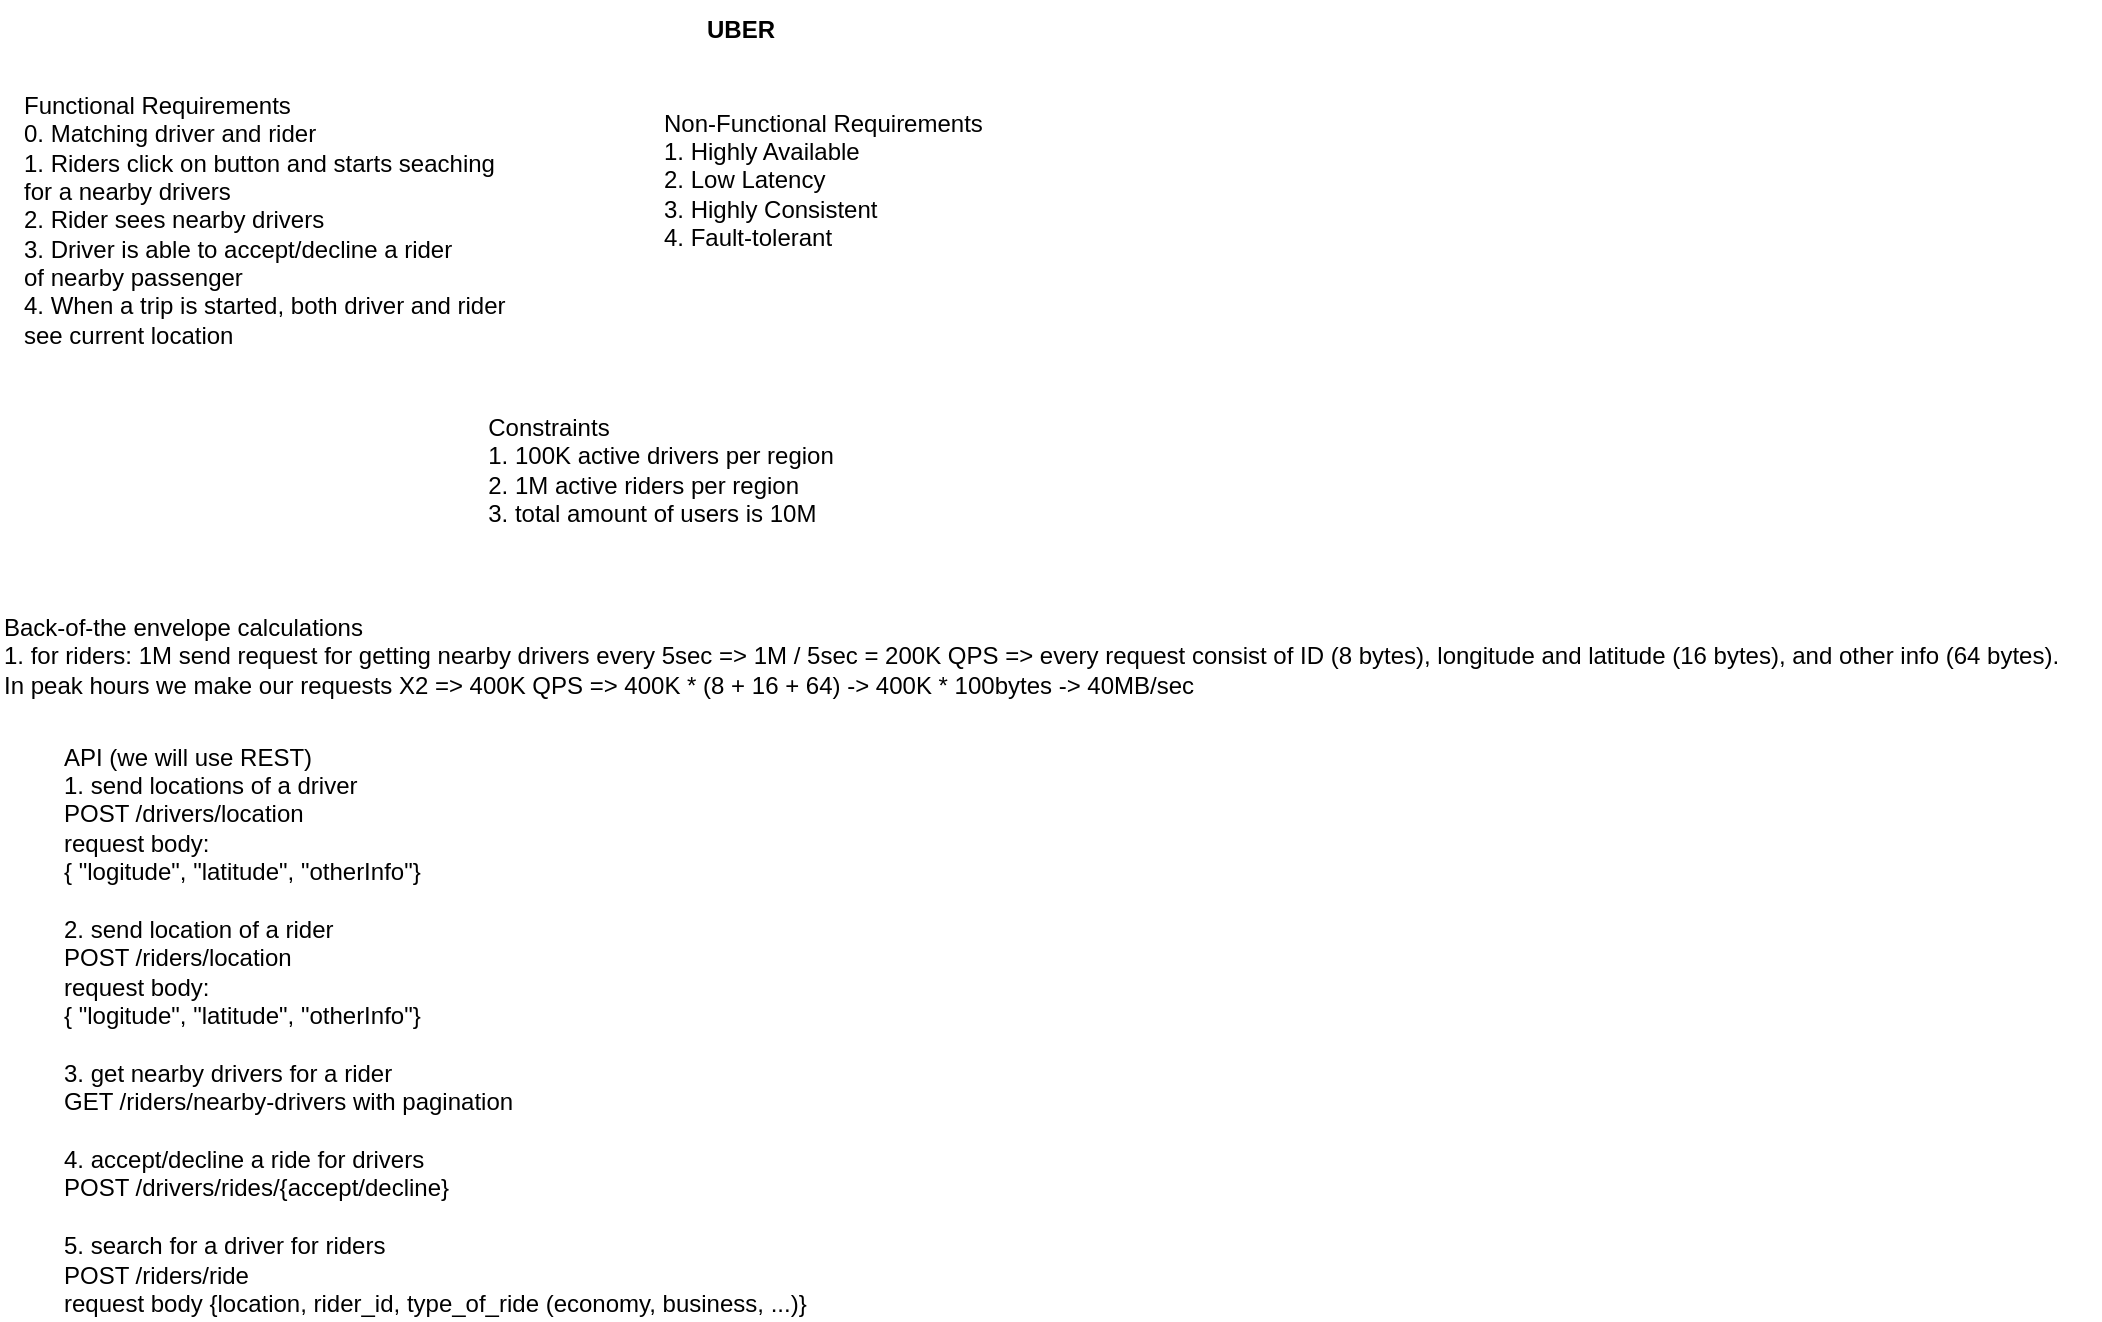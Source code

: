 <mxfile version="21.2.2" type="github">
  <diagram name="Page-1" id="7oI3Zf5R3Nd0XWc2zMu_">
    <mxGraphModel dx="1247" dy="699" grid="1" gridSize="10" guides="1" tooltips="1" connect="1" arrows="1" fold="1" page="1" pageScale="1" pageWidth="827" pageHeight="1169" math="0" shadow="0">
      <root>
        <mxCell id="0" />
        <mxCell id="1" parent="0" />
        <mxCell id="cP32iMzOHFm_Vph5NZdT-1" value="&lt;b&gt;UBER&lt;/b&gt;" style="text;html=1;align=center;verticalAlign=middle;resizable=0;points=[];autosize=1;strokeColor=none;fillColor=none;" vertex="1" parent="1">
          <mxGeometry x="360" y="10" width="60" height="30" as="geometry" />
        </mxCell>
        <mxCell id="cP32iMzOHFm_Vph5NZdT-2" value="Functional Requirements&lt;br&gt;0. Matching driver and rider&lt;br&gt;&lt;span style=&quot;white-space: pre;&quot;&gt;1. Riders click on button and starts seaching &lt;br/&gt;for a nearby drivers&lt;br/&gt;2. Rider sees nearby drivers&lt;br/&gt;3. Driver is able to accept/decline a rider &lt;br/&gt;of nearby passenger&lt;br/&gt;4. When a trip is started, both driver and rider&lt;br/&gt;see current location &lt;/span&gt;" style="text;html=1;align=left;verticalAlign=middle;resizable=0;points=[];autosize=1;strokeColor=none;fillColor=none;" vertex="1" parent="1">
          <mxGeometry x="30" y="50" width="260" height="140" as="geometry" />
        </mxCell>
        <mxCell id="cP32iMzOHFm_Vph5NZdT-3" value="&lt;div style=&quot;&quot;&gt;&lt;div style=&quot;&quot;&gt;Non-Functional Requirements&lt;/div&gt;&lt;div style=&quot;&quot;&gt;1. Highly Available&lt;/div&gt;&lt;div style=&quot;&quot;&gt;2. Low Latency&lt;/div&gt;&lt;div style=&quot;&quot;&gt;3. Highly Consistent&lt;/div&gt;&lt;div style=&quot;&quot;&gt;4. Fault-tolerant&lt;/div&gt;&lt;/div&gt;" style="text;html=1;align=left;verticalAlign=middle;resizable=0;points=[];autosize=1;strokeColor=none;fillColor=none;" vertex="1" parent="1">
          <mxGeometry x="350" y="60" width="180" height="80" as="geometry" />
        </mxCell>
        <mxCell id="cP32iMzOHFm_Vph5NZdT-4" value="&lt;div style=&quot;text-align: left;&quot;&gt;Constraints&lt;/div&gt;&lt;div style=&quot;text-align: left;&quot;&gt;1. 100K active drivers per region&lt;/div&gt;&lt;div style=&quot;text-align: left;&quot;&gt;2. 1M active riders per region&lt;/div&gt;&lt;div style=&quot;text-align: left;&quot;&gt;3. total amount of users is 10M&lt;/div&gt;" style="text;html=1;align=center;verticalAlign=middle;resizable=0;points=[];autosize=1;strokeColor=none;fillColor=none;" vertex="1" parent="1">
          <mxGeometry x="250" y="210" width="200" height="70" as="geometry" />
        </mxCell>
        <mxCell id="cP32iMzOHFm_Vph5NZdT-6" value="&lt;div style=&quot;&quot;&gt;Back-of-the envelope calculations&lt;/div&gt;&lt;div style=&quot;&quot;&gt;1. for riders: 1M send request for getting nearby drivers every 5sec =&amp;gt; 1M / 5sec = 200K QPS =&amp;gt; every request consist of ID (8 bytes), longitude and latitude (16 bytes), and other info (64 bytes).&lt;/div&gt;&lt;div style=&quot;&quot;&gt;In peak hours we make our requests X2 =&amp;gt; 400K QPS =&amp;gt; 400K * (8 + 16 + 64) -&amp;gt; 400K * 100bytes -&amp;gt; 40MB/sec&lt;/div&gt;&lt;div style=&quot;&quot;&gt;&lt;br&gt;&lt;/div&gt;" style="text;html=1;align=left;verticalAlign=middle;resizable=0;points=[];autosize=1;strokeColor=none;fillColor=none;" vertex="1" parent="1">
          <mxGeometry x="20" y="310" width="1050" height="70" as="geometry" />
        </mxCell>
        <mxCell id="cP32iMzOHFm_Vph5NZdT-7" value="&lt;div style=&quot;&quot;&gt;API (we will use REST)&lt;/div&gt;&lt;div style=&quot;&quot;&gt;1. send locations of a driver&lt;/div&gt;&lt;div style=&quot;&quot;&gt;&lt;span style=&quot;&quot;&gt;	POST /drivers/location&lt;/span&gt;&lt;br&gt;&lt;/div&gt;&lt;div style=&quot;&quot;&gt;&lt;span style=&quot;&quot;&gt;&lt;span style=&quot;&quot;&gt;	request body:&lt;/span&gt;&lt;br&gt;&lt;/span&gt;&lt;/div&gt;&lt;div style=&quot;&quot;&gt;&lt;span style=&quot;&quot;&gt;	{ &quot;logitude&quot;, &quot;latitude&quot;, &quot;otherInfo&quot;}&lt;/span&gt;&lt;/div&gt;&lt;div style=&quot;&quot;&gt;&lt;span style=&quot;&quot;&gt;&lt;span style=&quot;&quot;&gt;	&lt;/span&gt;&lt;br&gt;&lt;/span&gt;&lt;/div&gt;&lt;div style=&quot;&quot;&gt;&lt;span style=&quot;&quot;&gt;&lt;span style=&quot;&quot;&gt;&lt;span style=&quot;&quot;&gt;2. send location of a rider&amp;nbsp;&lt;/span&gt;&lt;/span&gt;&lt;/span&gt;&lt;/div&gt;&lt;div style=&quot;&quot;&gt;&lt;span style=&quot;&quot;&gt;&lt;span style=&quot;&quot;&gt;&lt;span style=&quot;&quot;&gt;POST /riders/location&lt;/span&gt;&lt;/span&gt;&lt;/span&gt;&lt;/div&gt;&lt;div style=&quot;&quot;&gt;request body:&lt;/div&gt;&lt;div style=&quot;&quot;&gt;&lt;div style=&quot;border-color: var(--border-color);&quot;&gt;&lt;span style=&quot;border-color: var(--border-color);&quot;&gt;&lt;/span&gt;&lt;/div&gt;&lt;div style=&quot;border-color: var(--border-color);&quot;&gt;&lt;span style=&quot;border-color: var(--border-color);&quot;&gt;	{ &quot;logitude&quot;, &quot;latitude&quot;, &quot;otherInfo&quot;}&lt;/span&gt;&lt;/div&gt;&lt;/div&gt;&lt;div style=&quot;&quot;&gt;&lt;span style=&quot;&quot;&gt;&lt;span style=&quot;&quot;&gt;&lt;span style=&quot;&quot;&gt;&lt;br&gt;&lt;/span&gt;&lt;/span&gt;&lt;/span&gt;&lt;/div&gt;&lt;div style=&quot;&quot;&gt;&lt;span style=&quot;&quot;&gt;&lt;span style=&quot;&quot;&gt;&lt;span style=&quot;&quot;&gt;3. get nearby drivers for a rider&lt;/span&gt;&lt;/span&gt;&lt;/span&gt;&lt;/div&gt;&lt;div style=&quot;&quot;&gt;&lt;span style=&quot;&quot;&gt;&lt;span style=&quot;&quot;&gt;&lt;span style=&quot;&quot;&gt;GET /riders/nearby-drivers with pagination&lt;/span&gt;&lt;/span&gt;&lt;/span&gt;&lt;/div&gt;&lt;div style=&quot;&quot;&gt;&lt;span style=&quot;&quot;&gt;&lt;span style=&quot;&quot;&gt;&lt;span style=&quot;&quot;&gt;&lt;br&gt;&lt;/span&gt;&lt;/span&gt;&lt;/span&gt;&lt;/div&gt;&lt;div style=&quot;&quot;&gt;&lt;span style=&quot;&quot;&gt;&lt;span style=&quot;&quot;&gt;&lt;span style=&quot;&quot;&gt;4. accept/decline a ride for drivers&lt;/span&gt;&lt;/span&gt;&lt;/span&gt;&lt;/div&gt;&lt;div style=&quot;&quot;&gt;&lt;span style=&quot;&quot;&gt;&lt;span style=&quot;&quot;&gt;&lt;span style=&quot;&quot;&gt;POST /drivers/rides/{accept/decline}&lt;/span&gt;&lt;/span&gt;&lt;/span&gt;&lt;/div&gt;&lt;div style=&quot;&quot;&gt;&lt;span style=&quot;&quot;&gt;&lt;span style=&quot;&quot;&gt;&lt;span style=&quot;&quot;&gt;&lt;br&gt;&lt;/span&gt;&lt;/span&gt;&lt;/span&gt;&lt;/div&gt;&lt;div style=&quot;&quot;&gt;&lt;span style=&quot;&quot;&gt;&lt;span style=&quot;&quot;&gt;&lt;span style=&quot;&quot;&gt;5. search for a driver for riders&lt;/span&gt;&lt;/span&gt;&lt;/span&gt;&lt;/div&gt;&lt;div style=&quot;&quot;&gt;&lt;span style=&quot;&quot;&gt;&lt;span style=&quot;&quot;&gt;&lt;span style=&quot;&quot;&gt;POST /riders/ride&lt;/span&gt;&lt;/span&gt;&lt;/span&gt;&lt;/div&gt;&lt;div style=&quot;&quot;&gt;&lt;span style=&quot;&quot;&gt;&lt;span style=&quot;&quot;&gt;&lt;span style=&quot;&quot;&gt;request body&amp;nbsp;{location, rider_id, type_of_ride (economy, business, ...)}&lt;/span&gt;&lt;/span&gt;&lt;/span&gt;&lt;/div&gt;" style="text;html=1;align=left;verticalAlign=middle;resizable=0;points=[];autosize=1;strokeColor=none;fillColor=none;" vertex="1" parent="1">
          <mxGeometry x="50" y="380" width="390" height="290" as="geometry" />
        </mxCell>
      </root>
    </mxGraphModel>
  </diagram>
</mxfile>
